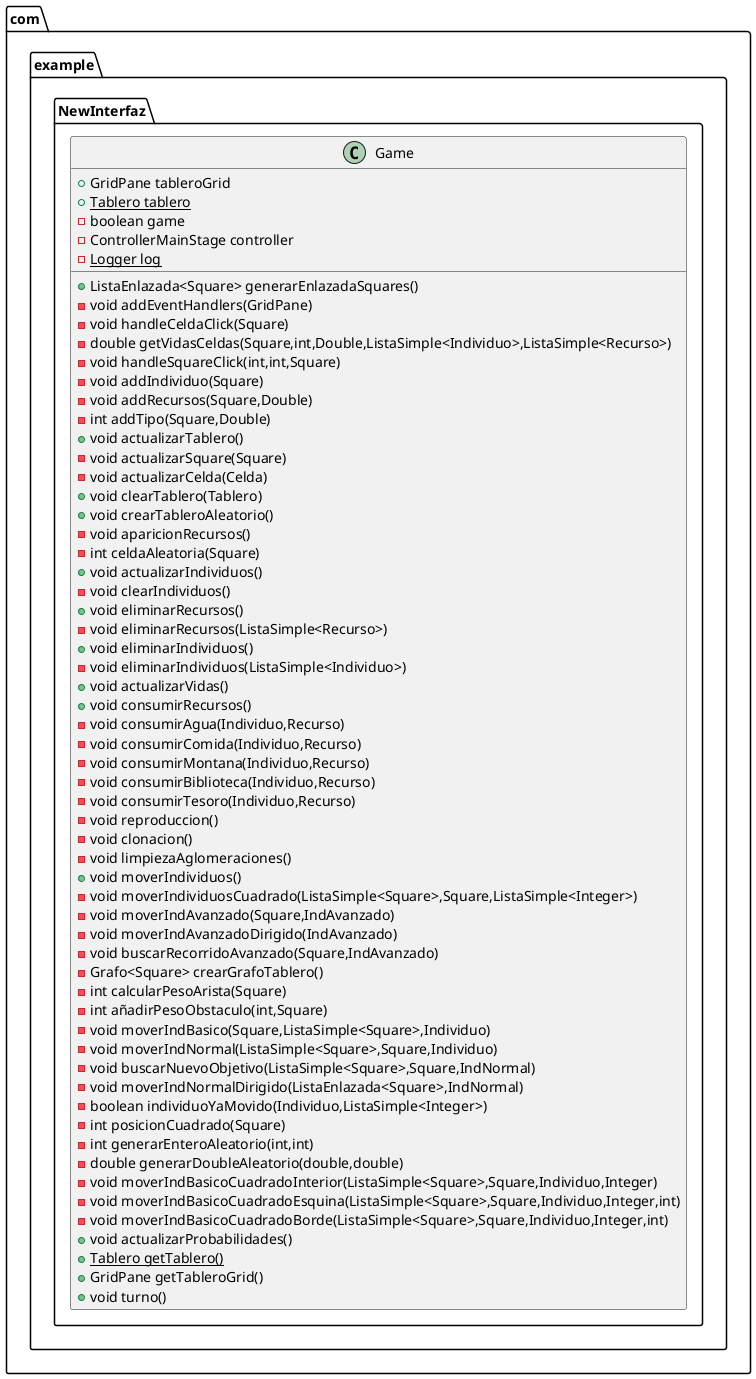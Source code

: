 @startuml
class com.example.NewInterfaz.Game {
+ GridPane tableroGrid
+ {static} Tablero tablero
- boolean game
- ControllerMainStage controller
- {static} Logger log
+ ListaEnlazada<Square> generarEnlazadaSquares()
- void addEventHandlers(GridPane)
- void handleCeldaClick(Square)
- double getVidasCeldas(Square,int,Double,ListaSimple<Individuo>,ListaSimple<Recurso>)
- void handleSquareClick(int,int,Square)
- void addIndividuo(Square)
- void addRecursos(Square,Double)
- int addTipo(Square,Double)
+ void actualizarTablero()
- void actualizarSquare(Square)
- void actualizarCelda(Celda)
+ void clearTablero(Tablero)
+ void crearTableroAleatorio()
- void aparicionRecursos()
- int celdaAleatoria(Square)
+ void actualizarIndividuos()
- void clearIndividuos()
+ void eliminarRecursos()
- void eliminarRecursos(ListaSimple<Recurso>)
+ void eliminarIndividuos()
- void eliminarIndividuos(ListaSimple<Individuo>)
+ void actualizarVidas()
+ void consumirRecursos()
- void consumirAgua(Individuo,Recurso)
- void consumirComida(Individuo,Recurso)
- void consumirMontana(Individuo,Recurso)
- void consumirBiblioteca(Individuo,Recurso)
- void consumirTesoro(Individuo,Recurso)
- void reproduccion()
- void clonacion()
- void limpiezaAglomeraciones()
+ void moverIndividuos()
- void moverIndividuosCuadrado(ListaSimple<Square>,Square,ListaSimple<Integer>)
- void moverIndAvanzado(Square,IndAvanzado)
- void moverIndAvanzadoDirigido(IndAvanzado)
- void buscarRecorridoAvanzado(Square,IndAvanzado)
- Grafo<Square> crearGrafoTablero()
- int calcularPesoArista(Square)
- int añadirPesoObstaculo(int,Square)
- void moverIndBasico(Square,ListaSimple<Square>,Individuo)
- void moverIndNormal(ListaSimple<Square>,Square,Individuo)
- void buscarNuevoObjetivo(ListaSimple<Square>,Square,IndNormal)
- void moverIndNormalDirigido(ListaEnlazada<Square>,IndNormal)
- boolean individuoYaMovido(Individuo,ListaSimple<Integer>)
- int posicionCuadrado(Square)
- int generarEnteroAleatorio(int,int)
- double generarDoubleAleatorio(double,double)
- void moverIndBasicoCuadradoInterior(ListaSimple<Square>,Square,Individuo,Integer)
- void moverIndBasicoCuadradoEsquina(ListaSimple<Square>,Square,Individuo,Integer,int)
- void moverIndBasicoCuadradoBorde(ListaSimple<Square>,Square,Individuo,Integer,int)
+ void actualizarProbabilidades()
+ {static} Tablero getTablero()
+ GridPane getTableroGrid()
+ void turno()
}


@enduml